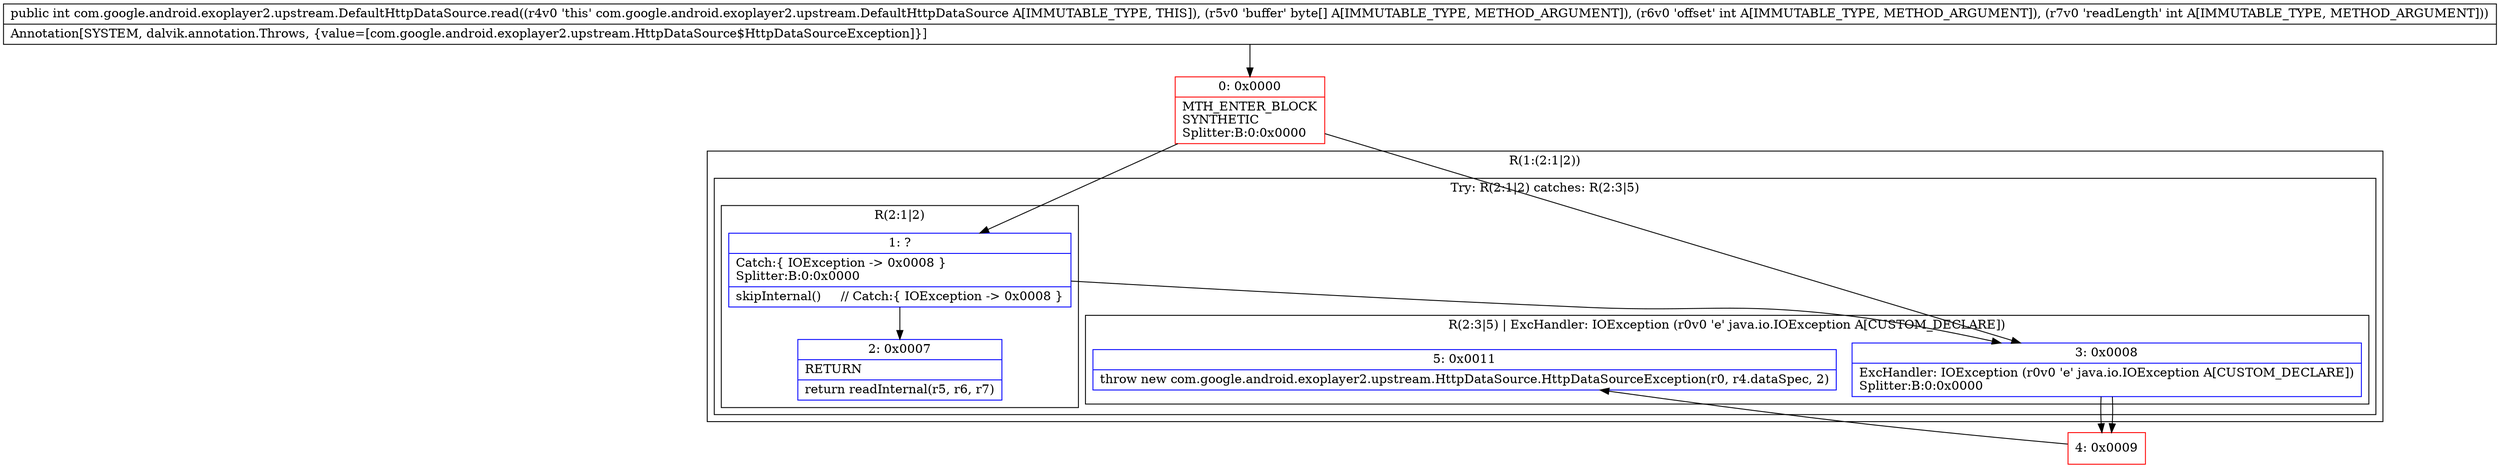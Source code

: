 digraph "CFG forcom.google.android.exoplayer2.upstream.DefaultHttpDataSource.read([BII)I" {
subgraph cluster_Region_131654210 {
label = "R(1:(2:1|2))";
node [shape=record,color=blue];
subgraph cluster_TryCatchRegion_1516655652 {
label = "Try: R(2:1|2) catches: R(2:3|5)";
node [shape=record,color=blue];
subgraph cluster_Region_1850939457 {
label = "R(2:1|2)";
node [shape=record,color=blue];
Node_1 [shape=record,label="{1\:\ ?|Catch:\{ IOException \-\> 0x0008 \}\lSplitter:B:0:0x0000\l|skipInternal()     \/\/ Catch:\{ IOException \-\> 0x0008 \}\l}"];
Node_2 [shape=record,label="{2\:\ 0x0007|RETURN\l|return readInternal(r5, r6, r7)\l}"];
}
subgraph cluster_Region_690011052 {
label = "R(2:3|5) | ExcHandler: IOException (r0v0 'e' java.io.IOException A[CUSTOM_DECLARE])\l";
node [shape=record,color=blue];
Node_3 [shape=record,label="{3\:\ 0x0008|ExcHandler: IOException (r0v0 'e' java.io.IOException A[CUSTOM_DECLARE])\lSplitter:B:0:0x0000\l}"];
Node_5 [shape=record,label="{5\:\ 0x0011|throw new com.google.android.exoplayer2.upstream.HttpDataSource.HttpDataSourceException(r0, r4.dataSpec, 2)\l}"];
}
}
}
subgraph cluster_Region_690011052 {
label = "R(2:3|5) | ExcHandler: IOException (r0v0 'e' java.io.IOException A[CUSTOM_DECLARE])\l";
node [shape=record,color=blue];
Node_3 [shape=record,label="{3\:\ 0x0008|ExcHandler: IOException (r0v0 'e' java.io.IOException A[CUSTOM_DECLARE])\lSplitter:B:0:0x0000\l}"];
Node_5 [shape=record,label="{5\:\ 0x0011|throw new com.google.android.exoplayer2.upstream.HttpDataSource.HttpDataSourceException(r0, r4.dataSpec, 2)\l}"];
}
Node_0 [shape=record,color=red,label="{0\:\ 0x0000|MTH_ENTER_BLOCK\lSYNTHETIC\lSplitter:B:0:0x0000\l}"];
Node_4 [shape=record,color=red,label="{4\:\ 0x0009}"];
MethodNode[shape=record,label="{public int com.google.android.exoplayer2.upstream.DefaultHttpDataSource.read((r4v0 'this' com.google.android.exoplayer2.upstream.DefaultHttpDataSource A[IMMUTABLE_TYPE, THIS]), (r5v0 'buffer' byte[] A[IMMUTABLE_TYPE, METHOD_ARGUMENT]), (r6v0 'offset' int A[IMMUTABLE_TYPE, METHOD_ARGUMENT]), (r7v0 'readLength' int A[IMMUTABLE_TYPE, METHOD_ARGUMENT]))  | Annotation[SYSTEM, dalvik.annotation.Throws, \{value=[com.google.android.exoplayer2.upstream.HttpDataSource$HttpDataSourceException]\}]\l}"];
MethodNode -> Node_0;
Node_1 -> Node_3;
Node_1 -> Node_2;
Node_3 -> Node_4;
Node_3 -> Node_4;
Node_0 -> Node_1;
Node_0 -> Node_3;
Node_4 -> Node_5;
}

